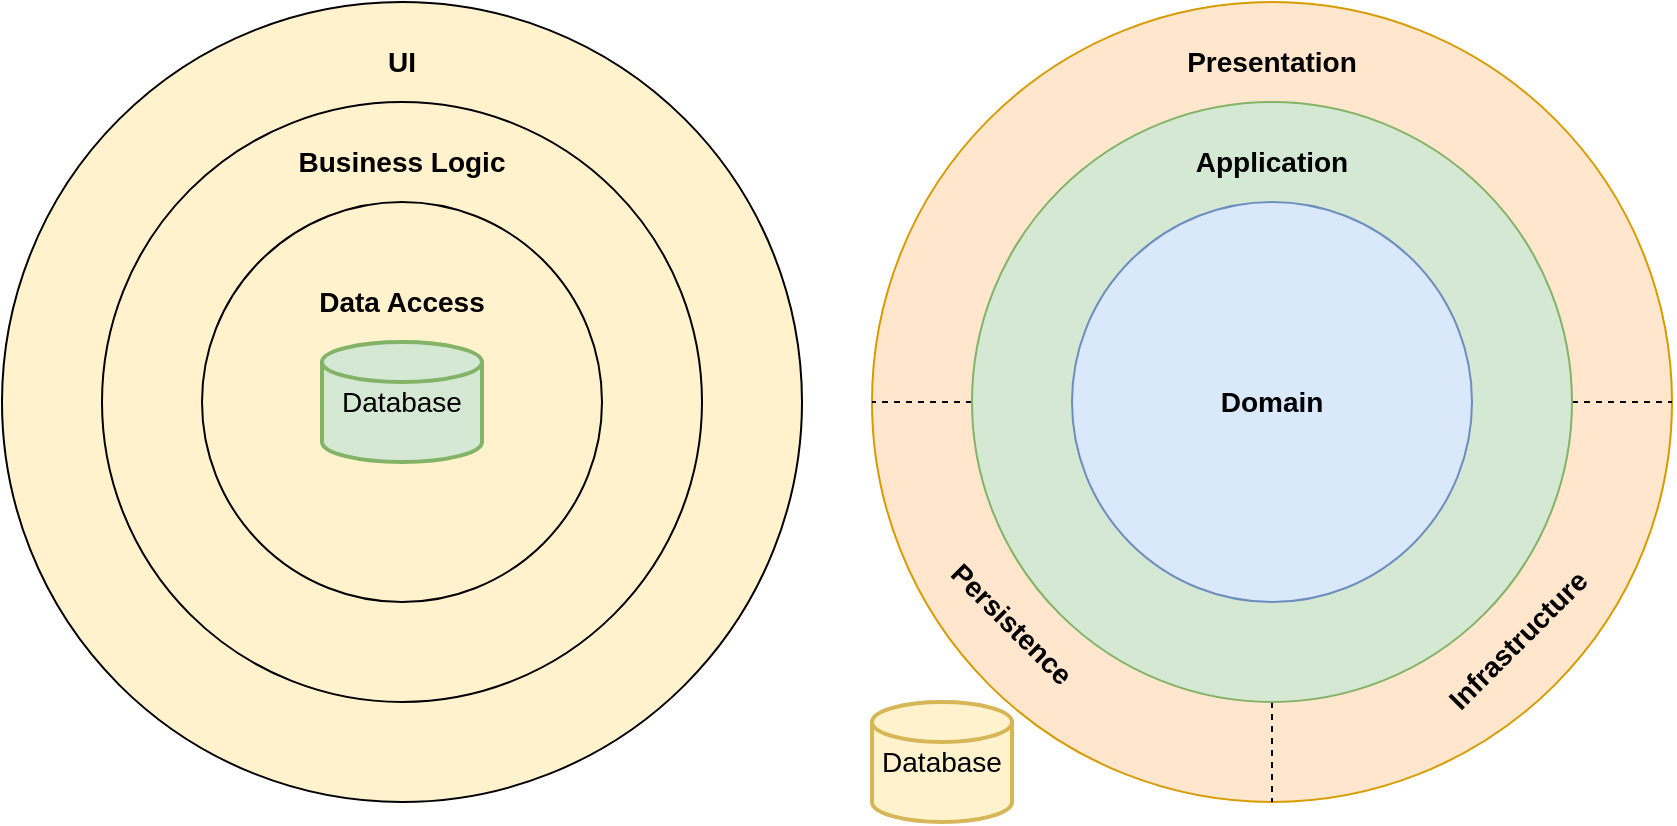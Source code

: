 <mxfile version="15.0.3" type="github"><diagram id="X8Ldh0YJBJTgAtryyvzB" name="Page-1"><mxGraphModel dx="782" dy="471" grid="1" gridSize="10" guides="1" tooltips="1" connect="1" arrows="1" fold="1" page="1" pageScale="1" pageWidth="850" pageHeight="1100" math="0" shadow="0"><root><mxCell id="0"/><mxCell id="1" parent="0"/><mxCell id="WI0CDLAmYGxVV7XR649D-3" value="" style="ellipse;whiteSpace=wrap;html=1;aspect=fixed;fillColor=#FFF2CC;" parent="1" vertex="1"><mxGeometry x="9" y="20" width="400" height="400" as="geometry"/></mxCell><mxCell id="WI0CDLAmYGxVV7XR649D-2" value="" style="ellipse;whiteSpace=wrap;html=1;aspect=fixed;fillColor=#FFF2CC;" parent="1" vertex="1"><mxGeometry x="59" y="70" width="300" height="300" as="geometry"/></mxCell><mxCell id="WI0CDLAmYGxVV7XR649D-1" value="" style="ellipse;whiteSpace=wrap;html=1;aspect=fixed;fillColor=#FFF2CC;" parent="1" vertex="1"><mxGeometry x="109" y="120" width="200" height="200" as="geometry"/></mxCell><mxCell id="WI0CDLAmYGxVV7XR649D-4" value="Database" style="strokeWidth=2;html=1;shape=mxgraph.flowchart.database;whiteSpace=wrap;fillColor=#d5e8d4;fontSize=14;strokeColor=#82b366;" parent="1" vertex="1"><mxGeometry x="169" y="190" width="80" height="60" as="geometry"/></mxCell><mxCell id="WI0CDLAmYGxVV7XR649D-5" value="Data Access" style="text;html=1;strokeColor=none;fillColor=none;align=center;verticalAlign=middle;whiteSpace=wrap;rounded=0;fontStyle=1;fontSize=14;" parent="1" vertex="1"><mxGeometry x="159" y="160" width="100" height="20" as="geometry"/></mxCell><mxCell id="WI0CDLAmYGxVV7XR649D-6" value="Business Logic" style="text;html=1;strokeColor=none;fillColor=none;align=center;verticalAlign=middle;whiteSpace=wrap;rounded=0;fontStyle=1;fontSize=14;" parent="1" vertex="1"><mxGeometry x="149" y="90" width="120" height="20" as="geometry"/></mxCell><mxCell id="WI0CDLAmYGxVV7XR649D-7" value="UI" style="text;html=1;strokeColor=none;fillColor=none;align=center;verticalAlign=middle;whiteSpace=wrap;rounded=0;fontStyle=1;fontSize=14;" parent="1" vertex="1"><mxGeometry x="149" y="40" width="120" height="20" as="geometry"/></mxCell><mxCell id="WI0CDLAmYGxVV7XR649D-8" value="" style="ellipse;whiteSpace=wrap;html=1;aspect=fixed;fillColor=#ffe6cc;strokeColor=#d79b00;" parent="1" vertex="1"><mxGeometry x="444" y="20" width="400" height="400" as="geometry"/></mxCell><mxCell id="WI0CDLAmYGxVV7XR649D-18" style="rounded=0;orthogonalLoop=1;jettySize=auto;html=1;exitX=0;exitY=0.5;exitDx=0;exitDy=0;endArrow=none;endFill=0;dashed=1;" parent="1" source="WI0CDLAmYGxVV7XR649D-9" edge="1"><mxGeometry relative="1" as="geometry"><mxPoint x="444" y="220" as="targetPoint"/></mxGeometry></mxCell><mxCell id="WI0CDLAmYGxVV7XR649D-19" style="edgeStyle=none;rounded=0;orthogonalLoop=1;jettySize=auto;html=1;exitX=0.5;exitY=1;exitDx=0;exitDy=0;dashed=1;endArrow=none;endFill=0;" parent="1" source="WI0CDLAmYGxVV7XR649D-9" target="WI0CDLAmYGxVV7XR649D-8" edge="1"><mxGeometry relative="1" as="geometry"/></mxCell><mxCell id="WI0CDLAmYGxVV7XR649D-20" style="edgeStyle=none;rounded=0;orthogonalLoop=1;jettySize=auto;html=1;exitX=1;exitY=0.5;exitDx=0;exitDy=0;dashed=1;endArrow=none;endFill=0;" parent="1" source="WI0CDLAmYGxVV7XR649D-9" target="WI0CDLAmYGxVV7XR649D-8" edge="1"><mxGeometry relative="1" as="geometry"/></mxCell><mxCell id="WI0CDLAmYGxVV7XR649D-9" value="" style="ellipse;whiteSpace=wrap;html=1;aspect=fixed;fillColor=#d5e8d4;strokeColor=#82b366;" parent="1" vertex="1"><mxGeometry x="494" y="70" width="300" height="300" as="geometry"/></mxCell><mxCell id="WI0CDLAmYGxVV7XR649D-10" value="Domain" style="ellipse;whiteSpace=wrap;html=1;aspect=fixed;fillColor=#dae8fc;fontStyle=1;fontSize=14;strokeColor=#6c8ebf;" parent="1" vertex="1"><mxGeometry x="544" y="120" width="200" height="200" as="geometry"/></mxCell><mxCell id="WI0CDLAmYGxVV7XR649D-13" value="Application" style="text;html=1;strokeColor=none;fillColor=none;align=center;verticalAlign=middle;whiteSpace=wrap;rounded=0;fontStyle=1;fontSize=14;" parent="1" vertex="1"><mxGeometry x="584" y="90" width="120" height="20" as="geometry"/></mxCell><mxCell id="WI0CDLAmYGxVV7XR649D-14" value="Presentation" style="text;html=1;strokeColor=none;fillColor=none;align=center;verticalAlign=middle;whiteSpace=wrap;rounded=0;fontStyle=1;fontSize=14;" parent="1" vertex="1"><mxGeometry x="584" y="40" width="120" height="20" as="geometry"/></mxCell><mxCell id="WI0CDLAmYGxVV7XR649D-15" value="Database" style="strokeWidth=2;html=1;shape=mxgraph.flowchart.database;whiteSpace=wrap;fillColor=#fff2cc;fontSize=14;strokeColor=#d6b656;" parent="1" vertex="1"><mxGeometry x="444" y="370" width="70" height="60" as="geometry"/></mxCell><mxCell id="WI0CDLAmYGxVV7XR649D-21" value="Persistence" style="text;html=1;strokeColor=none;fillColor=none;align=center;verticalAlign=middle;whiteSpace=wrap;rounded=0;rotation=45;fontStyle=1;fontSize=14;" parent="1" vertex="1"><mxGeometry x="494" y="321" width="40" height="20" as="geometry"/></mxCell><mxCell id="WI0CDLAmYGxVV7XR649D-22" value="Infrastructure" style="text;html=1;strokeColor=none;fillColor=none;align=center;verticalAlign=middle;whiteSpace=wrap;rounded=0;rotation=315;fontStyle=1;fontSize=14;" parent="1" vertex="1"><mxGeometry x="747" y="329" width="40" height="20" as="geometry"/></mxCell></root></mxGraphModel></diagram></mxfile>
